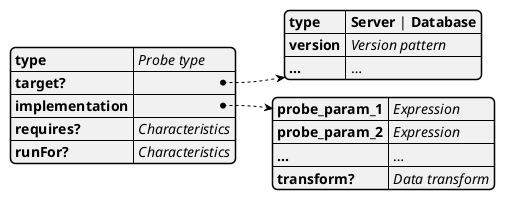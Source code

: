 @startjson
{
    "type": "<i>Probe type</i>",
    "target?": {
        "type": "<b>Server</b> | <b>Database</b>",
        "version": "<i>Version pattern</i>",
        "…": "…"
    },
    "implementation": {
        "probe_param_1": "<i>Expression</i>",
        "probe_param_2": "<i>Expression</i>",
        "…": "…",
        "transform?": "<i>Data transform</i>"
    },
    "requires?": "<i>Characteristics</i>",
    "runFor?": "<i>Characteristics</i>"
}
@endjson